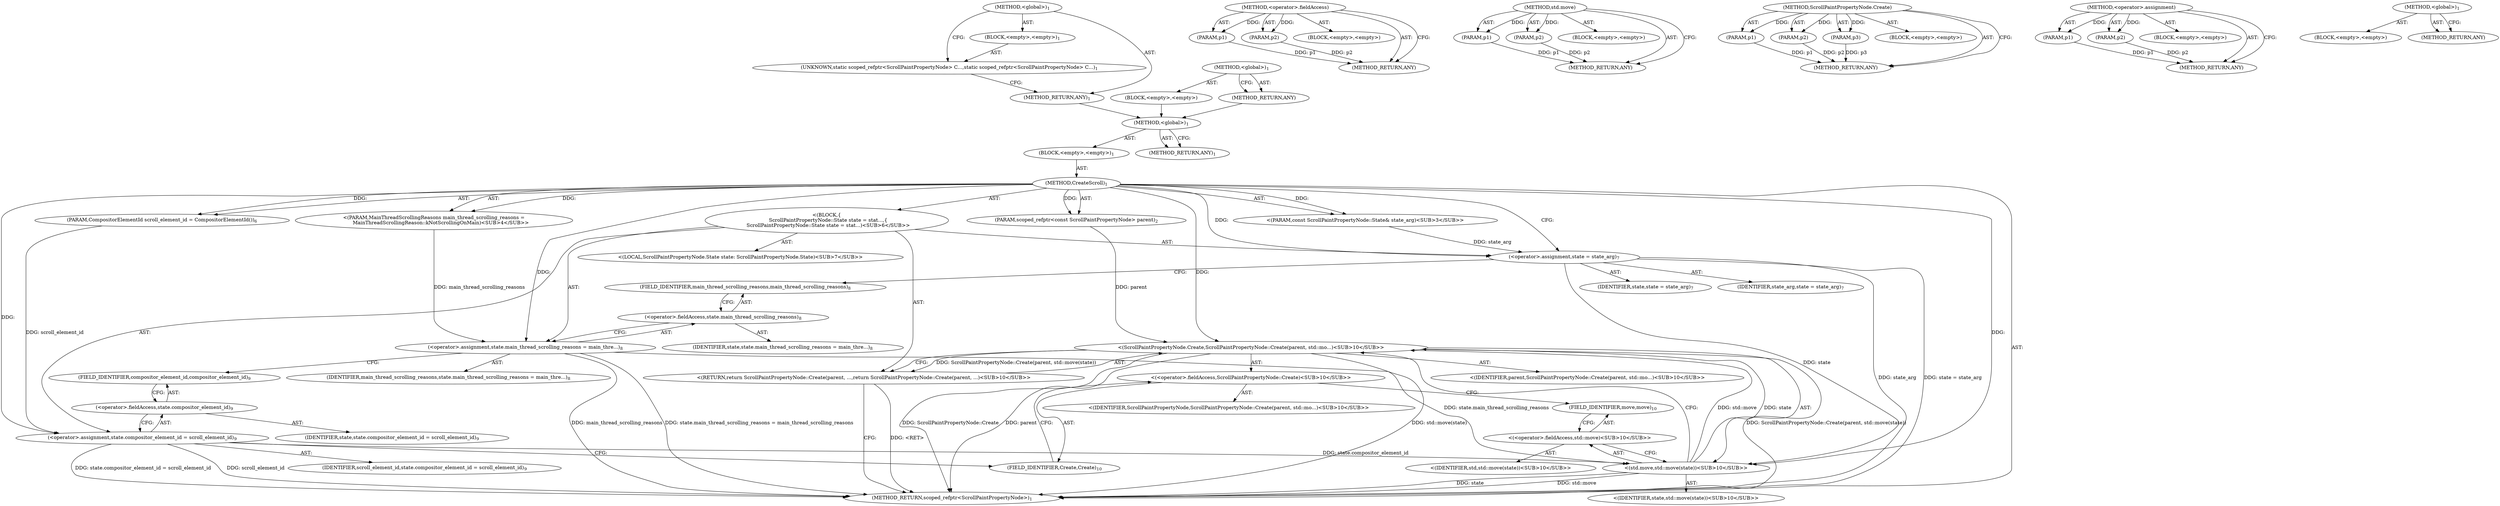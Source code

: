 digraph "&lt;global&gt;" {
vulnerable_6 [label=<(METHOD,&lt;global&gt;)<SUB>1</SUB>>];
vulnerable_7 [label=<(BLOCK,&lt;empty&gt;,&lt;empty&gt;)<SUB>1</SUB>>];
vulnerable_8 [label=<(METHOD,CreateScroll)<SUB>1</SUB>>];
vulnerable_9 [label=<(PARAM,scoped_refptr&lt;const ScrollPaintPropertyNode&gt; parent)<SUB>2</SUB>>];
vulnerable_10 [label="<(PARAM,const ScrollPaintPropertyNode::State&amp; state_arg)<SUB>3</SUB>>"];
vulnerable_11 [label="<(PARAM,MainThreadScrollingReasons main_thread_scrolling_reasons =
         MainThreadScrollingReason::kNotScrollingOnMain)<SUB>4</SUB>>"];
vulnerable_12 [label=<(PARAM,CompositorElementId scroll_element_id = CompositorElementId())<SUB>6</SUB>>];
vulnerable_13 [label="<(BLOCK,{
  ScrollPaintPropertyNode::State state = stat...,{
  ScrollPaintPropertyNode::State state = stat...)<SUB>6</SUB>>"];
vulnerable_14 [label="<(LOCAL,ScrollPaintPropertyNode.State state: ScrollPaintPropertyNode.State)<SUB>7</SUB>>"];
vulnerable_15 [label=<(&lt;operator&gt;.assignment,state = state_arg)<SUB>7</SUB>>];
vulnerable_16 [label=<(IDENTIFIER,state,state = state_arg)<SUB>7</SUB>>];
vulnerable_17 [label=<(IDENTIFIER,state_arg,state = state_arg)<SUB>7</SUB>>];
vulnerable_18 [label=<(&lt;operator&gt;.assignment,state.main_thread_scrolling_reasons = main_thre...)<SUB>8</SUB>>];
vulnerable_19 [label=<(&lt;operator&gt;.fieldAccess,state.main_thread_scrolling_reasons)<SUB>8</SUB>>];
vulnerable_20 [label=<(IDENTIFIER,state,state.main_thread_scrolling_reasons = main_thre...)<SUB>8</SUB>>];
vulnerable_21 [label=<(FIELD_IDENTIFIER,main_thread_scrolling_reasons,main_thread_scrolling_reasons)<SUB>8</SUB>>];
vulnerable_22 [label=<(IDENTIFIER,main_thread_scrolling_reasons,state.main_thread_scrolling_reasons = main_thre...)<SUB>8</SUB>>];
vulnerable_23 [label=<(&lt;operator&gt;.assignment,state.compositor_element_id = scroll_element_id)<SUB>9</SUB>>];
vulnerable_24 [label=<(&lt;operator&gt;.fieldAccess,state.compositor_element_id)<SUB>9</SUB>>];
vulnerable_25 [label=<(IDENTIFIER,state,state.compositor_element_id = scroll_element_id)<SUB>9</SUB>>];
vulnerable_26 [label=<(FIELD_IDENTIFIER,compositor_element_id,compositor_element_id)<SUB>9</SUB>>];
vulnerable_27 [label=<(IDENTIFIER,scroll_element_id,state.compositor_element_id = scroll_element_id)<SUB>9</SUB>>];
vulnerable_28 [label="<(RETURN,return ScrollPaintPropertyNode::Create(parent, ...,return ScrollPaintPropertyNode::Create(parent, ...)<SUB>10</SUB>>"];
vulnerable_29 [label="<(ScrollPaintPropertyNode.Create,ScrollPaintPropertyNode::Create(parent, std::mo...)<SUB>10</SUB>>"];
vulnerable_30 [label="<(&lt;operator&gt;.fieldAccess,ScrollPaintPropertyNode::Create)<SUB>10</SUB>>"];
vulnerable_31 [label="<(IDENTIFIER,ScrollPaintPropertyNode,ScrollPaintPropertyNode::Create(parent, std::mo...)<SUB>10</SUB>>"];
vulnerable_32 [label=<(FIELD_IDENTIFIER,Create,Create)<SUB>10</SUB>>];
vulnerable_33 [label="<(IDENTIFIER,parent,ScrollPaintPropertyNode::Create(parent, std::mo...)<SUB>10</SUB>>"];
vulnerable_34 [label="<(std.move,std::move(state))<SUB>10</SUB>>"];
vulnerable_35 [label="<(&lt;operator&gt;.fieldAccess,std::move)<SUB>10</SUB>>"];
vulnerable_36 [label="<(IDENTIFIER,std,std::move(state))<SUB>10</SUB>>"];
vulnerable_37 [label=<(FIELD_IDENTIFIER,move,move)<SUB>10</SUB>>];
vulnerable_38 [label="<(IDENTIFIER,state,std::move(state))<SUB>10</SUB>>"];
vulnerable_39 [label=<(METHOD_RETURN,scoped_refptr&lt;ScrollPaintPropertyNode&gt;)<SUB>1</SUB>>];
vulnerable_41 [label=<(METHOD_RETURN,ANY)<SUB>1</SUB>>];
vulnerable_69 [label=<(METHOD,&lt;operator&gt;.fieldAccess)>];
vulnerable_70 [label=<(PARAM,p1)>];
vulnerable_71 [label=<(PARAM,p2)>];
vulnerable_72 [label=<(BLOCK,&lt;empty&gt;,&lt;empty&gt;)>];
vulnerable_73 [label=<(METHOD_RETURN,ANY)>];
vulnerable_80 [label=<(METHOD,std.move)>];
vulnerable_81 [label=<(PARAM,p1)>];
vulnerable_82 [label=<(PARAM,p2)>];
vulnerable_83 [label=<(BLOCK,&lt;empty&gt;,&lt;empty&gt;)>];
vulnerable_84 [label=<(METHOD_RETURN,ANY)>];
vulnerable_74 [label=<(METHOD,ScrollPaintPropertyNode.Create)>];
vulnerable_75 [label=<(PARAM,p1)>];
vulnerable_76 [label=<(PARAM,p2)>];
vulnerable_77 [label=<(PARAM,p3)>];
vulnerable_78 [label=<(BLOCK,&lt;empty&gt;,&lt;empty&gt;)>];
vulnerable_79 [label=<(METHOD_RETURN,ANY)>];
vulnerable_64 [label=<(METHOD,&lt;operator&gt;.assignment)>];
vulnerable_65 [label=<(PARAM,p1)>];
vulnerable_66 [label=<(PARAM,p2)>];
vulnerable_67 [label=<(BLOCK,&lt;empty&gt;,&lt;empty&gt;)>];
vulnerable_68 [label=<(METHOD_RETURN,ANY)>];
vulnerable_58 [label=<(METHOD,&lt;global&gt;)<SUB>1</SUB>>];
vulnerable_59 [label=<(BLOCK,&lt;empty&gt;,&lt;empty&gt;)>];
vulnerable_60 [label=<(METHOD_RETURN,ANY)>];
fixed_6 [label=<(METHOD,&lt;global&gt;)<SUB>1</SUB>>];
fixed_7 [label=<(BLOCK,&lt;empty&gt;,&lt;empty&gt;)<SUB>1</SUB>>];
fixed_8 [label=<(UNKNOWN,static scoped_refptr&lt;ScrollPaintPropertyNode&gt; C...,static scoped_refptr&lt;ScrollPaintPropertyNode&gt; C...)<SUB>1</SUB>>];
fixed_9 [label=<(METHOD_RETURN,ANY)<SUB>1</SUB>>];
fixed_14 [label=<(METHOD,&lt;global&gt;)<SUB>1</SUB>>];
fixed_15 [label=<(BLOCK,&lt;empty&gt;,&lt;empty&gt;)>];
fixed_16 [label=<(METHOD_RETURN,ANY)>];
vulnerable_6 -> vulnerable_7  [key=0, label="AST: "];
vulnerable_6 -> vulnerable_41  [key=0, label="AST: "];
vulnerable_6 -> vulnerable_41  [key=1, label="CFG: "];
vulnerable_7 -> vulnerable_8  [key=0, label="AST: "];
vulnerable_8 -> vulnerable_9  [key=0, label="AST: "];
vulnerable_8 -> vulnerable_9  [key=1, label="DDG: "];
vulnerable_8 -> vulnerable_10  [key=0, label="AST: "];
vulnerable_8 -> vulnerable_10  [key=1, label="DDG: "];
vulnerable_8 -> vulnerable_11  [key=0, label="AST: "];
vulnerable_8 -> vulnerable_11  [key=1, label="DDG: "];
vulnerable_8 -> vulnerable_12  [key=0, label="AST: "];
vulnerable_8 -> vulnerable_12  [key=1, label="DDG: "];
vulnerable_8 -> vulnerable_13  [key=0, label="AST: "];
vulnerable_8 -> vulnerable_39  [key=0, label="AST: "];
vulnerable_8 -> vulnerable_15  [key=0, label="CFG: "];
vulnerable_8 -> vulnerable_15  [key=1, label="DDG: "];
vulnerable_8 -> vulnerable_18  [key=0, label="DDG: "];
vulnerable_8 -> vulnerable_23  [key=0, label="DDG: "];
vulnerable_8 -> vulnerable_29  [key=0, label="DDG: "];
vulnerable_8 -> vulnerable_34  [key=0, label="DDG: "];
vulnerable_9 -> vulnerable_29  [key=0, label="DDG: parent"];
vulnerable_10 -> vulnerable_15  [key=0, label="DDG: state_arg"];
vulnerable_11 -> vulnerable_18  [key=0, label="DDG: main_thread_scrolling_reasons"];
vulnerable_12 -> vulnerable_23  [key=0, label="DDG: scroll_element_id"];
vulnerable_13 -> vulnerable_14  [key=0, label="AST: "];
vulnerable_13 -> vulnerable_15  [key=0, label="AST: "];
vulnerable_13 -> vulnerable_18  [key=0, label="AST: "];
vulnerable_13 -> vulnerable_23  [key=0, label="AST: "];
vulnerable_13 -> vulnerable_28  [key=0, label="AST: "];
vulnerable_15 -> vulnerable_16  [key=0, label="AST: "];
vulnerable_15 -> vulnerable_17  [key=0, label="AST: "];
vulnerable_15 -> vulnerable_21  [key=0, label="CFG: "];
vulnerable_15 -> vulnerable_39  [key=0, label="DDG: state_arg"];
vulnerable_15 -> vulnerable_39  [key=1, label="DDG: state = state_arg"];
vulnerable_15 -> vulnerable_34  [key=0, label="DDG: state"];
vulnerable_18 -> vulnerable_19  [key=0, label="AST: "];
vulnerable_18 -> vulnerable_22  [key=0, label="AST: "];
vulnerable_18 -> vulnerable_26  [key=0, label="CFG: "];
vulnerable_18 -> vulnerable_39  [key=0, label="DDG: main_thread_scrolling_reasons"];
vulnerable_18 -> vulnerable_39  [key=1, label="DDG: state.main_thread_scrolling_reasons = main_thread_scrolling_reasons"];
vulnerable_18 -> vulnerable_34  [key=0, label="DDG: state.main_thread_scrolling_reasons"];
vulnerable_19 -> vulnerable_20  [key=0, label="AST: "];
vulnerable_19 -> vulnerable_21  [key=0, label="AST: "];
vulnerable_19 -> vulnerable_18  [key=0, label="CFG: "];
vulnerable_21 -> vulnerable_19  [key=0, label="CFG: "];
vulnerable_23 -> vulnerable_24  [key=0, label="AST: "];
vulnerable_23 -> vulnerable_27  [key=0, label="AST: "];
vulnerable_23 -> vulnerable_32  [key=0, label="CFG: "];
vulnerable_23 -> vulnerable_39  [key=0, label="DDG: scroll_element_id"];
vulnerable_23 -> vulnerable_39  [key=1, label="DDG: state.compositor_element_id = scroll_element_id"];
vulnerable_23 -> vulnerable_34  [key=0, label="DDG: state.compositor_element_id"];
vulnerable_24 -> vulnerable_25  [key=0, label="AST: "];
vulnerable_24 -> vulnerable_26  [key=0, label="AST: "];
vulnerable_24 -> vulnerable_23  [key=0, label="CFG: "];
vulnerable_26 -> vulnerable_24  [key=0, label="CFG: "];
vulnerable_28 -> vulnerable_29  [key=0, label="AST: "];
vulnerable_28 -> vulnerable_39  [key=0, label="CFG: "];
vulnerable_28 -> vulnerable_39  [key=1, label="DDG: &lt;RET&gt;"];
vulnerable_29 -> vulnerable_30  [key=0, label="AST: "];
vulnerable_29 -> vulnerable_33  [key=0, label="AST: "];
vulnerable_29 -> vulnerable_34  [key=0, label="AST: "];
vulnerable_29 -> vulnerable_28  [key=0, label="CFG: "];
vulnerable_29 -> vulnerable_28  [key=1, label="DDG: ScrollPaintPropertyNode::Create(parent, std::move(state))"];
vulnerable_29 -> vulnerable_39  [key=0, label="DDG: ScrollPaintPropertyNode::Create"];
vulnerable_29 -> vulnerable_39  [key=1, label="DDG: parent"];
vulnerable_29 -> vulnerable_39  [key=2, label="DDG: std::move(state)"];
vulnerable_29 -> vulnerable_39  [key=3, label="DDG: ScrollPaintPropertyNode::Create(parent, std::move(state))"];
vulnerable_30 -> vulnerable_31  [key=0, label="AST: "];
vulnerable_30 -> vulnerable_32  [key=0, label="AST: "];
vulnerable_30 -> vulnerable_37  [key=0, label="CFG: "];
vulnerable_32 -> vulnerable_30  [key=0, label="CFG: "];
vulnerable_34 -> vulnerable_35  [key=0, label="AST: "];
vulnerable_34 -> vulnerable_38  [key=0, label="AST: "];
vulnerable_34 -> vulnerable_29  [key=0, label="CFG: "];
vulnerable_34 -> vulnerable_29  [key=1, label="DDG: std::move"];
vulnerable_34 -> vulnerable_29  [key=2, label="DDG: state"];
vulnerable_34 -> vulnerable_39  [key=0, label="DDG: std::move"];
vulnerable_34 -> vulnerable_39  [key=1, label="DDG: state"];
vulnerable_35 -> vulnerable_36  [key=0, label="AST: "];
vulnerable_35 -> vulnerable_37  [key=0, label="AST: "];
vulnerable_35 -> vulnerable_34  [key=0, label="CFG: "];
vulnerable_37 -> vulnerable_35  [key=0, label="CFG: "];
vulnerable_69 -> vulnerable_70  [key=0, label="AST: "];
vulnerable_69 -> vulnerable_70  [key=1, label="DDG: "];
vulnerable_69 -> vulnerable_72  [key=0, label="AST: "];
vulnerable_69 -> vulnerable_71  [key=0, label="AST: "];
vulnerable_69 -> vulnerable_71  [key=1, label="DDG: "];
vulnerable_69 -> vulnerable_73  [key=0, label="AST: "];
vulnerable_69 -> vulnerable_73  [key=1, label="CFG: "];
vulnerable_70 -> vulnerable_73  [key=0, label="DDG: p1"];
vulnerable_71 -> vulnerable_73  [key=0, label="DDG: p2"];
vulnerable_80 -> vulnerable_81  [key=0, label="AST: "];
vulnerable_80 -> vulnerable_81  [key=1, label="DDG: "];
vulnerable_80 -> vulnerable_83  [key=0, label="AST: "];
vulnerable_80 -> vulnerable_82  [key=0, label="AST: "];
vulnerable_80 -> vulnerable_82  [key=1, label="DDG: "];
vulnerable_80 -> vulnerable_84  [key=0, label="AST: "];
vulnerable_80 -> vulnerable_84  [key=1, label="CFG: "];
vulnerable_81 -> vulnerable_84  [key=0, label="DDG: p1"];
vulnerable_82 -> vulnerable_84  [key=0, label="DDG: p2"];
vulnerable_74 -> vulnerable_75  [key=0, label="AST: "];
vulnerable_74 -> vulnerable_75  [key=1, label="DDG: "];
vulnerable_74 -> vulnerable_78  [key=0, label="AST: "];
vulnerable_74 -> vulnerable_76  [key=0, label="AST: "];
vulnerable_74 -> vulnerable_76  [key=1, label="DDG: "];
vulnerable_74 -> vulnerable_79  [key=0, label="AST: "];
vulnerable_74 -> vulnerable_79  [key=1, label="CFG: "];
vulnerable_74 -> vulnerable_77  [key=0, label="AST: "];
vulnerable_74 -> vulnerable_77  [key=1, label="DDG: "];
vulnerable_75 -> vulnerable_79  [key=0, label="DDG: p1"];
vulnerable_76 -> vulnerable_79  [key=0, label="DDG: p2"];
vulnerable_77 -> vulnerable_79  [key=0, label="DDG: p3"];
vulnerable_64 -> vulnerable_65  [key=0, label="AST: "];
vulnerable_64 -> vulnerable_65  [key=1, label="DDG: "];
vulnerable_64 -> vulnerable_67  [key=0, label="AST: "];
vulnerable_64 -> vulnerable_66  [key=0, label="AST: "];
vulnerable_64 -> vulnerable_66  [key=1, label="DDG: "];
vulnerable_64 -> vulnerable_68  [key=0, label="AST: "];
vulnerable_64 -> vulnerable_68  [key=1, label="CFG: "];
vulnerable_65 -> vulnerable_68  [key=0, label="DDG: p1"];
vulnerable_66 -> vulnerable_68  [key=0, label="DDG: p2"];
vulnerable_58 -> vulnerable_59  [key=0, label="AST: "];
vulnerable_58 -> vulnerable_60  [key=0, label="AST: "];
vulnerable_58 -> vulnerable_60  [key=1, label="CFG: "];
fixed_6 -> fixed_7  [key=0, label="AST: "];
fixed_6 -> fixed_9  [key=0, label="AST: "];
fixed_6 -> fixed_8  [key=0, label="CFG: "];
fixed_7 -> fixed_8  [key=0, label="AST: "];
fixed_8 -> fixed_9  [key=0, label="CFG: "];
fixed_9 -> vulnerable_6  [key=0];
fixed_14 -> fixed_15  [key=0, label="AST: "];
fixed_14 -> fixed_16  [key=0, label="AST: "];
fixed_14 -> fixed_16  [key=1, label="CFG: "];
fixed_15 -> vulnerable_6  [key=0];
fixed_16 -> vulnerable_6  [key=0];
}
